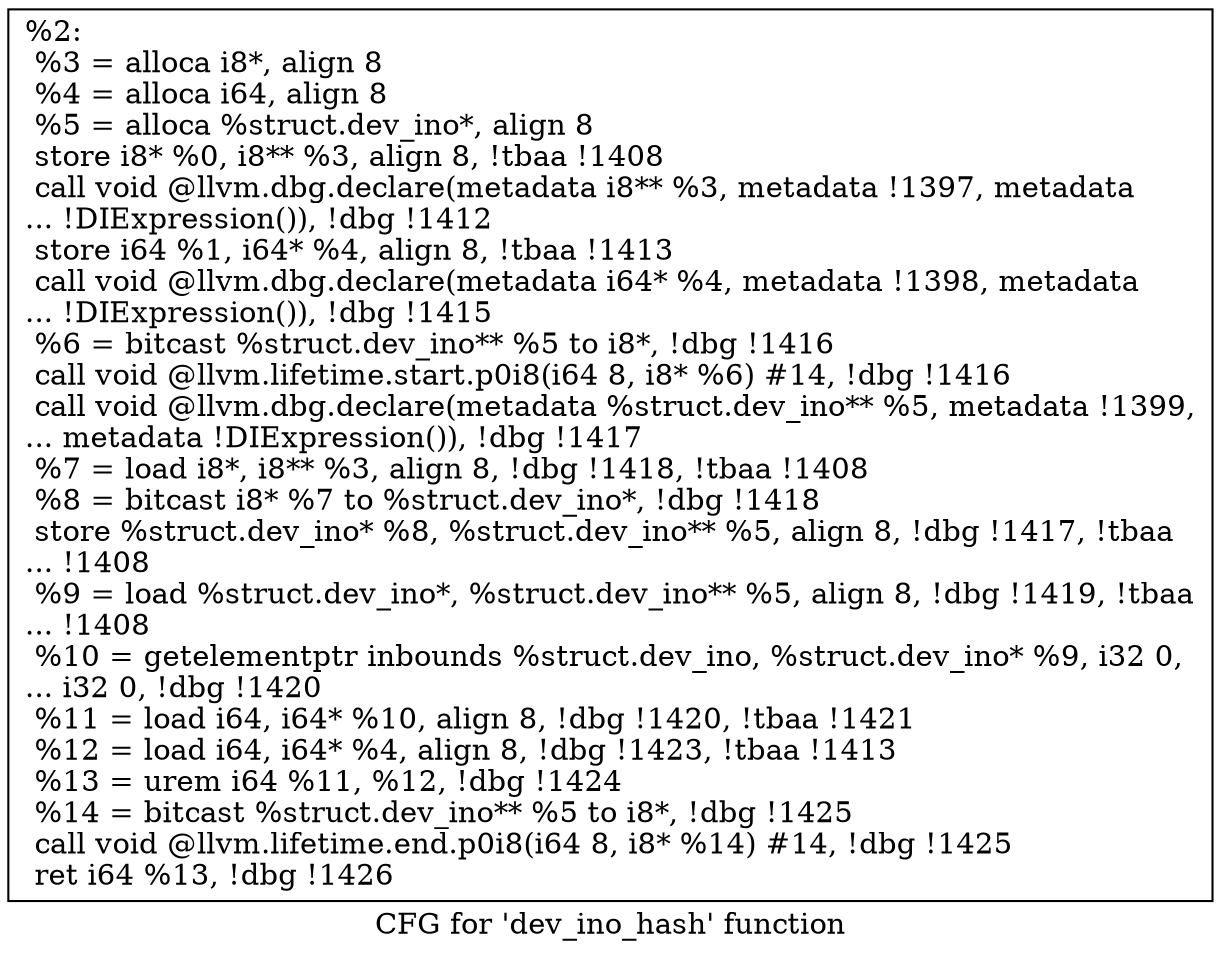 digraph "CFG for 'dev_ino_hash' function" {
	label="CFG for 'dev_ino_hash' function";

	Node0x21f5a70 [shape=record,label="{%2:\l  %3 = alloca i8*, align 8\l  %4 = alloca i64, align 8\l  %5 = alloca %struct.dev_ino*, align 8\l  store i8* %0, i8** %3, align 8, !tbaa !1408\l  call void @llvm.dbg.declare(metadata i8** %3, metadata !1397, metadata\l... !DIExpression()), !dbg !1412\l  store i64 %1, i64* %4, align 8, !tbaa !1413\l  call void @llvm.dbg.declare(metadata i64* %4, metadata !1398, metadata\l... !DIExpression()), !dbg !1415\l  %6 = bitcast %struct.dev_ino** %5 to i8*, !dbg !1416\l  call void @llvm.lifetime.start.p0i8(i64 8, i8* %6) #14, !dbg !1416\l  call void @llvm.dbg.declare(metadata %struct.dev_ino** %5, metadata !1399,\l... metadata !DIExpression()), !dbg !1417\l  %7 = load i8*, i8** %3, align 8, !dbg !1418, !tbaa !1408\l  %8 = bitcast i8* %7 to %struct.dev_ino*, !dbg !1418\l  store %struct.dev_ino* %8, %struct.dev_ino** %5, align 8, !dbg !1417, !tbaa\l... !1408\l  %9 = load %struct.dev_ino*, %struct.dev_ino** %5, align 8, !dbg !1419, !tbaa\l... !1408\l  %10 = getelementptr inbounds %struct.dev_ino, %struct.dev_ino* %9, i32 0,\l... i32 0, !dbg !1420\l  %11 = load i64, i64* %10, align 8, !dbg !1420, !tbaa !1421\l  %12 = load i64, i64* %4, align 8, !dbg !1423, !tbaa !1413\l  %13 = urem i64 %11, %12, !dbg !1424\l  %14 = bitcast %struct.dev_ino** %5 to i8*, !dbg !1425\l  call void @llvm.lifetime.end.p0i8(i64 8, i8* %14) #14, !dbg !1425\l  ret i64 %13, !dbg !1426\l}"];
}
